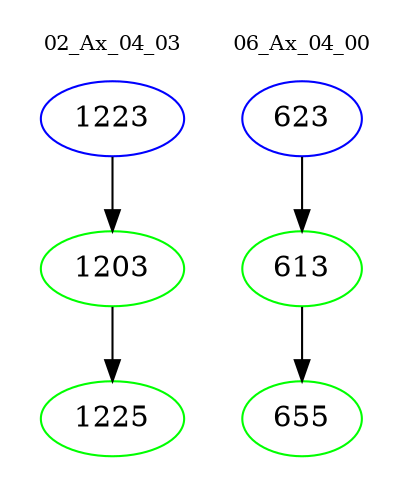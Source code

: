 digraph{
subgraph cluster_0 {
color = white
label = "02_Ax_04_03";
fontsize=10;
T0_1223 [label="1223", color="blue"]
T0_1223 -> T0_1203 [color="black"]
T0_1203 [label="1203", color="green"]
T0_1203 -> T0_1225 [color="black"]
T0_1225 [label="1225", color="green"]
}
subgraph cluster_1 {
color = white
label = "06_Ax_04_00";
fontsize=10;
T1_623 [label="623", color="blue"]
T1_623 -> T1_613 [color="black"]
T1_613 [label="613", color="green"]
T1_613 -> T1_655 [color="black"]
T1_655 [label="655", color="green"]
}
}
